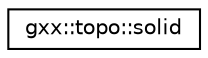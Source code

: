 digraph "Graphical Class Hierarchy"
{
  edge [fontname="Helvetica",fontsize="10",labelfontname="Helvetica",labelfontsize="10"];
  node [fontname="Helvetica",fontsize="10",shape=record];
  rankdir="LR";
  Node1 [label="gxx::topo::solid",height=0.2,width=0.4,color="black", fillcolor="white", style="filled",URL="$classgxx_1_1topo_1_1solid.html"];
}
